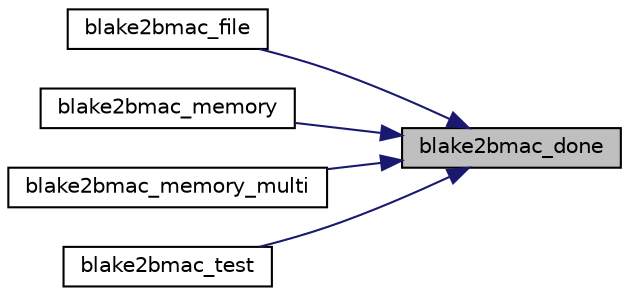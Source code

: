 digraph "blake2bmac_done"
{
 // LATEX_PDF_SIZE
  edge [fontname="Helvetica",fontsize="10",labelfontname="Helvetica",labelfontsize="10"];
  node [fontname="Helvetica",fontsize="10",shape=record];
  rankdir="RL";
  Node10 [label="blake2bmac_done",height=0.2,width=0.4,color="black", fillcolor="grey75", style="filled", fontcolor="black",tooltip="Terminate a BLAKE2B MAC session."];
  Node10 -> Node11 [dir="back",color="midnightblue",fontsize="10",style="solid",fontname="Helvetica"];
  Node11 [label="blake2bmac_file",height=0.2,width=0.4,color="black", fillcolor="white", style="filled",URL="$blake2bmac__file_8c.html#a372c957a4b186ee3a6f737eacfd0b9b3",tooltip="BLAKE2B MAC a file."];
  Node10 -> Node12 [dir="back",color="midnightblue",fontsize="10",style="solid",fontname="Helvetica"];
  Node12 [label="blake2bmac_memory",height=0.2,width=0.4,color="black", fillcolor="white", style="filled",URL="$blake2bmac__memory_8c.html#a77f61ab09e05bfd6b7953ec24b3f55c0",tooltip="BLAKE2B MAC a block of memory to produce the authentication tag."];
  Node10 -> Node13 [dir="back",color="midnightblue",fontsize="10",style="solid",fontname="Helvetica"];
  Node13 [label="blake2bmac_memory_multi",height=0.2,width=0.4,color="black", fillcolor="white", style="filled",URL="$blake2bmac__memory__multi_8c.html#aec804c047997d283f5b0d8ec8b8c20c0",tooltip="BLAKE2B MAC multiple blocks of memory to produce the authentication tag."];
  Node10 -> Node14 [dir="back",color="midnightblue",fontsize="10",style="solid",fontname="Helvetica"];
  Node14 [label="blake2bmac_test",height=0.2,width=0.4,color="black", fillcolor="white", style="filled",URL="$blake2bmac__test_8c.html#ad73d93774d527ef21c4fa0da9bafbb60",tooltip=" "];
}
